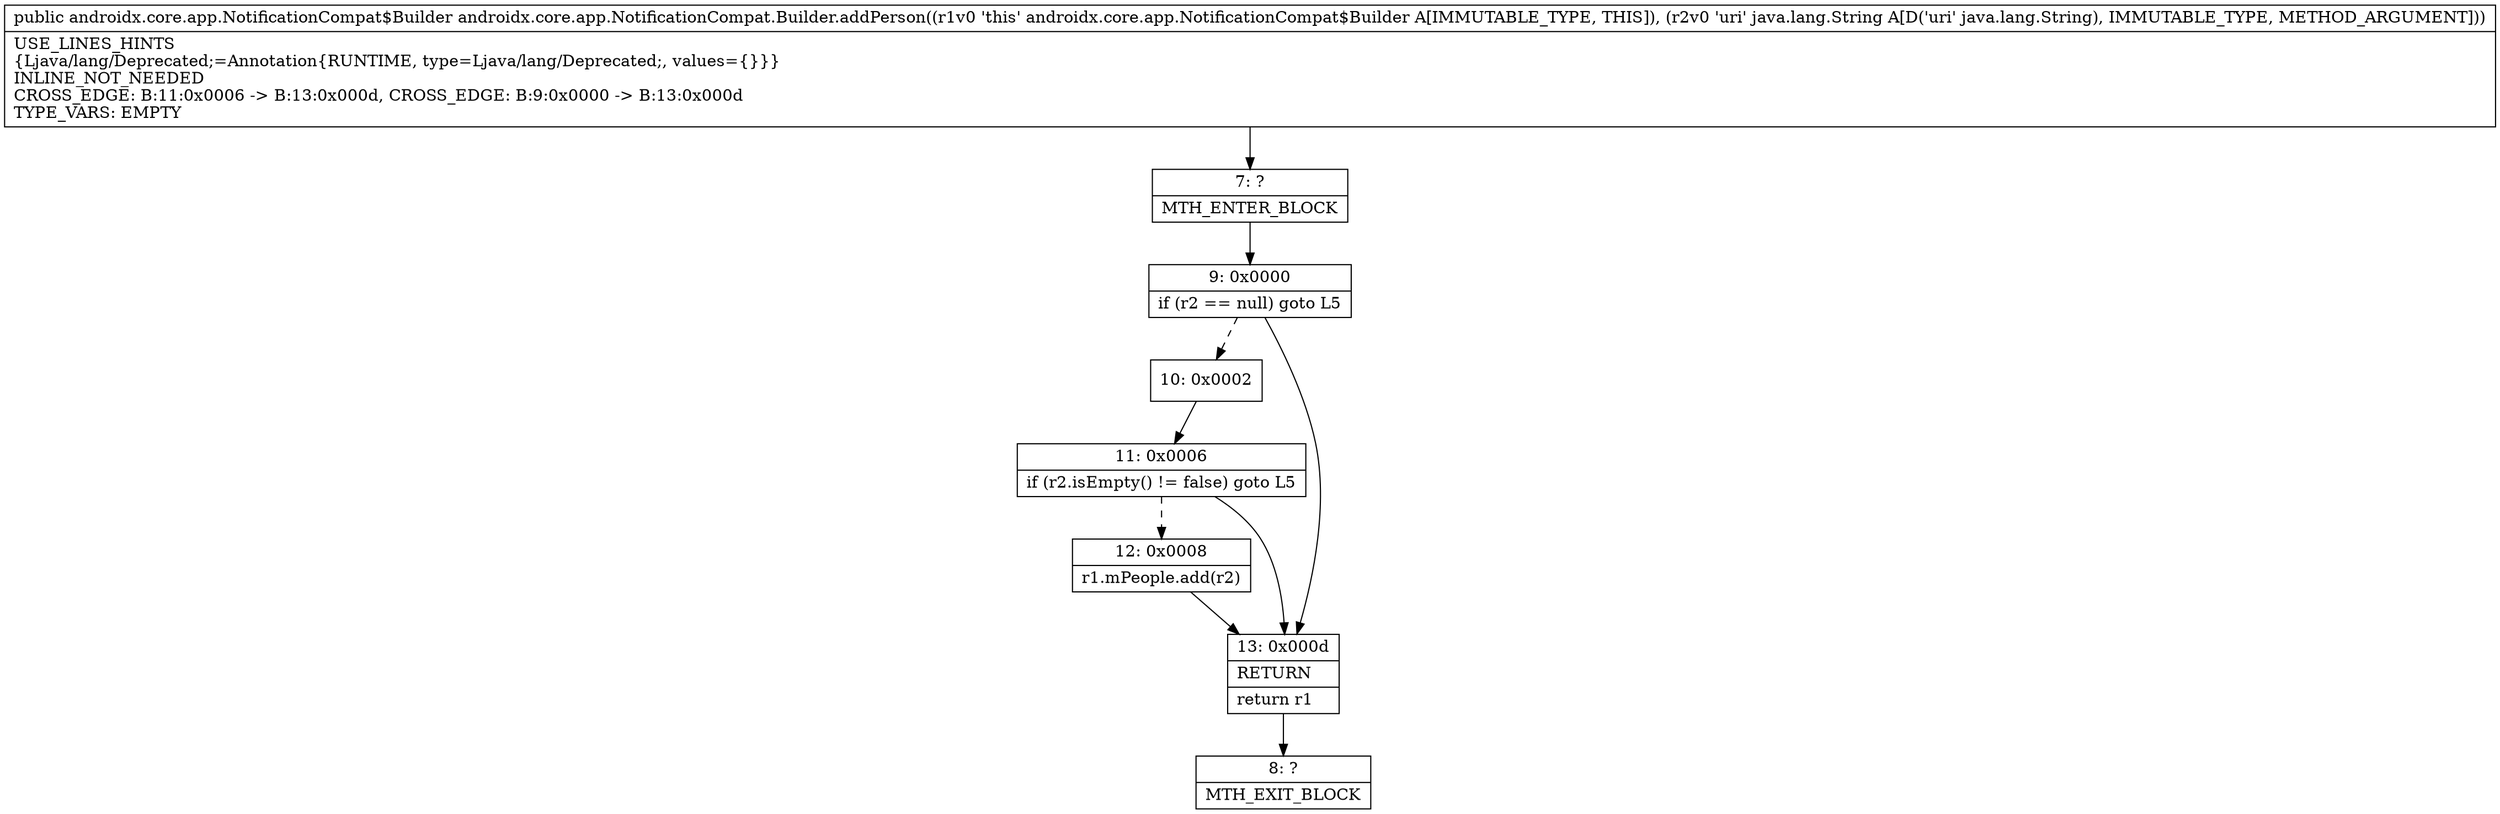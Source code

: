 digraph "CFG forandroidx.core.app.NotificationCompat.Builder.addPerson(Ljava\/lang\/String;)Landroidx\/core\/app\/NotificationCompat$Builder;" {
Node_7 [shape=record,label="{7\:\ ?|MTH_ENTER_BLOCK\l}"];
Node_9 [shape=record,label="{9\:\ 0x0000|if (r2 == null) goto L5\l}"];
Node_10 [shape=record,label="{10\:\ 0x0002}"];
Node_11 [shape=record,label="{11\:\ 0x0006|if (r2.isEmpty() != false) goto L5\l}"];
Node_12 [shape=record,label="{12\:\ 0x0008|r1.mPeople.add(r2)\l}"];
Node_13 [shape=record,label="{13\:\ 0x000d|RETURN\l|return r1\l}"];
Node_8 [shape=record,label="{8\:\ ?|MTH_EXIT_BLOCK\l}"];
MethodNode[shape=record,label="{public androidx.core.app.NotificationCompat$Builder androidx.core.app.NotificationCompat.Builder.addPerson((r1v0 'this' androidx.core.app.NotificationCompat$Builder A[IMMUTABLE_TYPE, THIS]), (r2v0 'uri' java.lang.String A[D('uri' java.lang.String), IMMUTABLE_TYPE, METHOD_ARGUMENT]))  | USE_LINES_HINTS\l\{Ljava\/lang\/Deprecated;=Annotation\{RUNTIME, type=Ljava\/lang\/Deprecated;, values=\{\}\}\}\lINLINE_NOT_NEEDED\lCROSS_EDGE: B:11:0x0006 \-\> B:13:0x000d, CROSS_EDGE: B:9:0x0000 \-\> B:13:0x000d\lTYPE_VARS: EMPTY\l}"];
MethodNode -> Node_7;Node_7 -> Node_9;
Node_9 -> Node_10[style=dashed];
Node_9 -> Node_13;
Node_10 -> Node_11;
Node_11 -> Node_12[style=dashed];
Node_11 -> Node_13;
Node_12 -> Node_13;
Node_13 -> Node_8;
}

